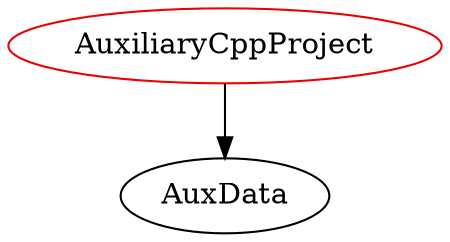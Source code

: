 digraph auxiliarycppproject{
AuxiliaryCppProject -> AuxData;
AuxiliaryCppProject	[shape=oval, color=red2, label="AuxiliaryCppProject"];
}
